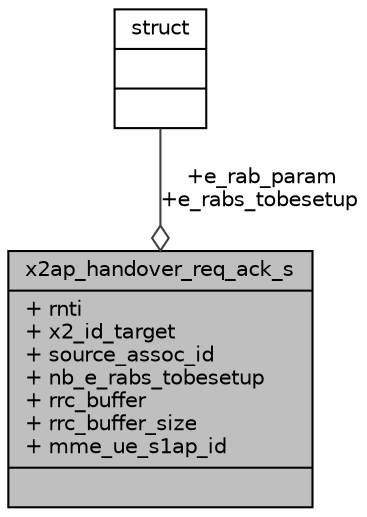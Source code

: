 digraph "x2ap_handover_req_ack_s"
{
 // LATEX_PDF_SIZE
  edge [fontname="Helvetica",fontsize="10",labelfontname="Helvetica",labelfontsize="10"];
  node [fontname="Helvetica",fontsize="10",shape=record];
  Node1 [label="{x2ap_handover_req_ack_s\n|+ rnti\l+ x2_id_target\l+ source_assoc_id\l+ nb_e_rabs_tobesetup\l+ rrc_buffer\l+ rrc_buffer_size\l+ mme_ue_s1ap_id\l|}",height=0.2,width=0.4,color="black", fillcolor="grey75", style="filled", fontcolor="black",tooltip=" "];
  Node2 -> Node1 [color="grey25",fontsize="10",style="solid",label=" +e_rab_param\n+e_rabs_tobesetup" ,arrowhead="odiamond",fontname="Helvetica"];
  Node2 [label="{struct\n||}",height=0.2,width=0.4,color="black", fillcolor="white", style="filled",URL="$structstruct.html",tooltip="holds vehicle id and initial pointer to the head of the linked list in hastable"];
}
